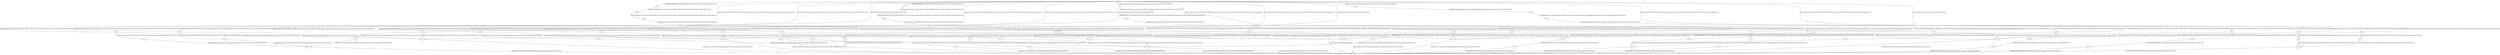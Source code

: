 digraph G {
  0 [shape=circle, ];
  1 [shape=circle, ];
  2 [shape=circle, ];
  3 [shape=circle, ];
  4 [shape=circle, ];
  9 [shape=circle, ];
  22 [shape=circle, ];
  43 [shape=circle, ];
  45 [shape=circle, ];
  50 [shape=circle, ];
  84 [shape=circle, ];
  85 [shape=circle, ];
  184 [shape=circle, ];
  185 [shape=circle, ];
  186 [shape=circle, ];
  325 [shape=circle, ];
  326 [shape=circle, ];
  327 [shape=circle, ];
  328 [shape=circle, ];
  340 [shape=circle, ];
  347 [shape=circle, ];
  349 [shape=circle, ];
  350 [shape=circle, ];
  351 [shape=circle, ];
  404 [shape=circle, ];
  407 [shape=circle, ];
  410 [shape=circle, ];
  423 [shape=circle, ];
  426 [shape=circle, ];
  479 [shape=circle, ];
  484 [shape=circle, ];
  501 [shape=circle, ];
  534 [shape=circle, ];
  535 [shape=circle, ];
  598 [shape=circle, ];
  603 [shape=circle, ];
  608 [shape=circle, ];
  611 [shape=circle, ];
  2148 [shape=circle, ];
  2159 [shape=circle, ];
  2246 [shape=circle, ];
  2251 [shape=circle, ];
  2262 [shape=circle, ];
  2288 [shape=circle, ];
  2290 [shape=circle, ];
  2310 [shape=circle, ];
  2327 [shape=circle, ];
  2328 [shape=circle, ];
  2344 [shape=circle, ];
  2395 [shape=circle, ];
  2397 [shape=circle, ];
  2399 [shape=circle, ];
  2411 [shape=circle, ];
  2466 [shape=circle, ];
  2471 [shape=circle, ];
  2486 [shape=circle, ];
  2524 [shape=circle, ];
  2601 [shape=circle, ];
  2606 [shape=circle, ];
  2611 [shape=circle, ];
  2629 [shape=circle, ];
  3766 [shape=circle, ];
  3917 [shape=circle, ];
  3929 [shape=circle, ];
  4297 [shape=circle, ];
  4342 [shape=circle, ];
  4372 [shape=circle, ];
  4432 [shape=circle, ];
  4462 [shape=circle, ];
  4492 [shape=circle, ];
  10382 [shape=circle, ];
  11032 [shape=circle, ];
  11926 [shape=circle, ];
  
  
  0 -> 1 [label="((IAttacker(CTimerEnable 2))(((OTime((k 15)(gie false)(umem_val 0)(reg_val 0)(timerA_counter 0)(mode UM))))()8))",
          ];
  0 -> 2 [label="((IAttacker(CTimerEnable 3))(((OTime((k 16)(gie false)(umem_val 0)(reg_val 0)(timerA_counter 0)(mode UM))))()8))",
          ];
  0 -> 4 [label="((IAttacker(CTimerEnable 1))(((OTime((k 15)(gie false)(umem_val 0)(reg_val 0)(timerA_counter 0)(mode UM))))()8))",
          ];
  0 -> 9 [label="((IAttacker(CTimerEnable 4))(((OTime((k 15)(gie false)(umem_val 0)(reg_val 0)(timerA_counter 0)(mode UM))))()8))",
          ];
  1 -> 22 [label="((IAttacker(CCreateEncl(enc_s enc_e data_s data_e)))(((OTime((k 648)(gie true)(umem_val 0)(reg_val 0)(timerA_counter 0)(mode UM))))()18))",
           ];
  2 -> 43 [label="((IAttacker(CCreateEncl(enc_s enc_e data_s data_e)))(((OTime((k 648)(gie true)(umem_val 0)(reg_val 0)(timerA_counter 0)(mode UM))))()18))",
           ];
  4 -> 45 [label="((IAttacker(CCreateEncl(enc_s enc_e data_s data_e)))(((OTime((k 648)(gie true)(umem_val 0)(reg_val 0)(timerA_counter 0)(mode UM))))()18))",
           ];
  9 -> 50 [label="((IAttacker(CCreateEncl(enc_s enc_e data_s data_e)))(((OTime((k 648)(gie true)(umem_val 0)(reg_val 0)(timerA_counter 0)(mode UM))))()18))",
           ];
  22 -> 85 [label="((IAttacker(CJmpIn enc_s))(((OTime((k 18)(gie true)(umem_val 0)(reg_val 0)(timerA_counter 0)(mode UM)))(OJmpIn((k 3)(gie true)(umem_val 0)(reg_val 0)(timerA_counter 2)(mode PM))))()23))",
            ];
  43 -> 184 [label="((IAttacker(CJmpIn enc_s))(((OTime((k 18)(gie true)(umem_val 0)(reg_val 0)(timerA_counter 0)(mode UM)))(OJmpIn((k 3)(gie true)(umem_val 0)(reg_val 0)(timerA_counter 2)(mode PM))))()23))",
             ];
  45 -> 325 [label="((IAttacker(CJmpIn enc_s))(((OTime((k 18)(gie true)(umem_val 0)(reg_val 0)(timerA_counter 0)(mode UM)))(OJmpIn((k 3)(gie true)(umem_val 0)(reg_val 0)(timerA_counter 2)(mode PM))))()23))",
             ];
  50 -> 84 [label="((IAttacker(CJmpIn enc_s))(((OTime((k 18)(gie true)(umem_val 0)(reg_val 0)(timerA_counter 0)(mode UM)))(OJmpIn((k 3)(gie true)(umem_val 0)(reg_val 0)(timerA_counter 2)(mode PM))))()23))",
            ];
  84 -> 534 [label="((IEnclave(CInst(I_CMP(S_IMM 0)(D_R(R 4)))))(((OTime((k 1)(gie true)(umem_val 0)(reg_val 0)(timerA_counter 3)(mode PM))))()24))",
             ];
  85 -> 186 [label="((IEnclave(CInst(I_CMP(S_IMM 0)(D_R(R 4)))))(((OTime((k 1)(gie true)(umem_val 0)(reg_val 0)(timerA_counter 3)(mode PM))))()24))",
             ];
  184 -> 185 [label="((IEnclave(CInst(I_CMP(S_IMM 0)(D_R(R 4)))))(((OTime((k 1)(gie true)(umem_val 0)(reg_val 0)(timerA_counter 3)(mode PM))))()24))",
              ];
  185 -> 0 [label="((IEnclave(CIfZ(((CInst(I_MOV(S_IMM 42)(D_AMP_MEM unprot_mem)))(CInst I_NOP))((CInst I_NOP)(CInst(I_MOV(S_IMM 42)(D_AMP_MEM unprot_mem)))))))((OReset)()24))",
            ];
  185 -> 0 [label="((IEnclave(CIfZ(((CInst(I_MOV(S_AMP unprot_mem)(D_R(R 8))))(CInst I_NOP))((CInst I_NOP)(CInst(I_MOV(S_AMP unprot_mem)(D_R(R 8))))))))((OReset)()24))",
            ];
  185 -> 0 [label="((IEnclave(CIfZ((CRst(CInst I_NOP))((CInst I_NOP)CRst))))((OReset)()24))",
            ];
  185 -> 350 [label="((IEnclave(CIfZ(((CInst(I_JMP(S_IMM data_s)))(CInst(I_ADD(S_IMM 1)(D_R(R 4)))))((CInst(I_ADD(S_IMM 1)(D_R(R 4))))(CInst(I_JMP(S_IMM data_s)))))))(((OTime((k 2)(gie true)(umem_val 0)(reg_val 0)(timerA_counter 5)(mode PM)))(OJmpOut((k 3)(gie true)(umem_val 0)(reg_val 0)(timerA_counter 2)(mode UM))))()26))",
              ];
  185 -> 426 [label="((IEnclave(CIfZ(((CInst I_DINT)(CInst I_NOP))((CInst I_NOP)(CInst I_DINT)))))(((OTime((k 6)(gie false)(umem_val 0)(reg_val 0)(timerA_counter 3)(mode PM))))()28))",
              ];
  185 -> 479 [label="((IEnclave(CIfZ(((CInst(I_MOV(S_R(R 5))(D_R(R 5))))(CInst I_NOP))((CInst I_NOP)(CInst(I_MOV(S_R(R 5))(D_R(R 5))))))))(((OTime((k 6)(gie true)(umem_val 0)(reg_val 0)(timerA_counter 3)(mode PM))))()28))",
              ];
  185 -> 479 [label="((IEnclave(CIfZ(((CInst(I_MOV(S_AMP enc_s)(D_AMP_MEM enc_s)))(CInst I_NOP))((CInst I_NOP)(CInst(I_MOV(S_AMP enc_s)(D_AMP_MEM enc_s)))))))(((OTime((k 12)(gie true)(umem_val 0)(reg_val 0)(timerA_counter 3)(mode PM))))()28))",
              ];
  185 -> 484 [label="((IEnclave(CIfZ(((CInst(I_ADD(S_IMM 1)(D_AMP_MEM data_s)))(CInst I_NOP))((CInst I_NOP)(CInst(I_ADD(S_IMM 1)(D_AMP_MEM data_s)))))))(((OTime((k 9)(gie true)(umem_val 0)(reg_val 0)(timerA_counter 0)(mode PM))))()28))",
              ];
  185 -> 501 [label="((IEnclave(CIfZ(((CInst(I_MOV(S_IMM 42)(D_AMP_MEM data_s)))(CInst I_NOP))((CInst I_NOP)(CInst(I_MOV(S_IMM 42)(D_AMP_MEM data_s)))))))(((OTime((k 10)(gie true)(umem_val 0)(reg_val 0)(timerA_counter 1)(mode PM))))()28))",
              ];
  186 -> 0 [label="((IEnclave(CIfZ(((CInst(I_MOV(S_IMM 42)(D_AMP_MEM unprot_mem)))(CInst I_NOP))((CInst I_NOP)(CInst(I_MOV(S_IMM 42)(D_AMP_MEM unprot_mem)))))))((OReset)()24))",
            ];
  186 -> 0 [label="((IEnclave(CIfZ(((CInst(I_MOV(S_AMP unprot_mem)(D_R(R 8))))(CInst I_NOP))((CInst I_NOP)(CInst(I_MOV(S_AMP unprot_mem)(D_R(R 8))))))))((OReset)()24))",
            ];
  186 -> 0 [label="((IEnclave(CIfZ((CRst(CInst I_NOP))((CInst I_NOP)CRst))))((OReset)()24))",
            ];
  186 -> 328 [label="((IEnclave(CIfZ(((CInst(I_ADD(S_IMM 1)(D_AMP_MEM data_s)))(CInst I_NOP))((CInst I_NOP)(CInst(I_ADD(S_IMM 1)(D_AMP_MEM data_s)))))))(((OTime((k 9)(gie true)(umem_val 0)(reg_val 0)(timerA_counter 2)(mode PM))))()28))",
              ];
  186 -> 340 [label="((IEnclave(CIfZ(((CInst(I_MOV(S_R(R 5))(D_R(R 5))))(CInst I_NOP))((CInst I_NOP)(CInst(I_MOV(S_R(R 5))(D_R(R 5))))))))(((OTime((k 6)(gie true)(umem_val 0)(reg_val 0)(timerA_counter 4)(mode PM))))()28))",
              ];
  186 -> 347 [label="((IEnclave(CIfZ(((CInst I_DINT)(CInst I_NOP))((CInst I_NOP)(CInst I_DINT)))))(((OTime((k 6)(gie false)(umem_val 0)(reg_val 0)(timerA_counter 4)(mode PM))))()28))",
              ];
  186 -> 349 [label="((IEnclave(CIfZ(((CInst(I_MOV(S_IMM 42)(D_AMP_MEM data_s)))(CInst I_NOP))((CInst I_NOP)(CInst(I_MOV(S_IMM 42)(D_AMP_MEM data_s)))))))(((OTime((k 10)(gie true)(umem_val 0)(reg_val 0)(timerA_counter 3)(mode PM))))()28))",
              ];
  186 -> 350 [label="((IEnclave(CIfZ(((CInst(I_JMP(S_IMM data_s)))(CInst(I_ADD(S_IMM 1)(D_R(R 4)))))((CInst(I_ADD(S_IMM 1)(D_R(R 4))))(CInst(I_JMP(S_IMM data_s)))))))(((OTime((k 2)(gie true)(umem_val 0)(reg_val 0)(timerA_counter 0)(mode PM)))(OJmpOut((k 3)(gie true)(umem_val 0)(reg_val 0)(timerA_counter 3)(mode UM))))()26))",
              ];
  186 -> 351 [label="((IEnclave(CIfZ(((CInst(I_MOV(S_AMP enc_s)(D_AMP_MEM enc_s)))(CInst I_NOP))((CInst I_NOP)(CInst(I_MOV(S_AMP enc_s)(D_AMP_MEM enc_s)))))))(((OTime((k 12)(gie true)(umem_val 0)(reg_val 0)(timerA_counter 0)(mode PM))))()28))",
              ];
  325 -> 326 [label="((IEnclave(CInst(I_CMP(S_IMM 0)(D_R(R 4)))))(((OTime((k 1)(gie true)(umem_val 0)(reg_val 0)(timerA_counter 3)(mode PM))))()24))",
              ];
  326 -> 0 [label="((IEnclave(CIfZ(((CInst(I_MOV(S_IMM 42)(D_AMP_MEM unprot_mem)))(CInst I_NOP))((CInst I_NOP)(CInst(I_MOV(S_IMM 42)(D_AMP_MEM unprot_mem)))))))((OReset)()24))",
            ];
  326 -> 0 [label="((IEnclave(CIfZ(((CInst(I_MOV(S_AMP unprot_mem)(D_R(R 8))))(CInst I_NOP))((CInst I_NOP)(CInst(I_MOV(S_AMP unprot_mem)(D_R(R 8))))))))((OReset)()24))",
            ];
  326 -> 0 [label="((IEnclave(CIfZ((CRst(CInst I_NOP))((CInst I_NOP)CRst))))((OReset)()24))",
            ];
  326 -> 327 [label="((IEnclave(CIfZ(((CInst(I_ADD(S_IMM 1)(D_AMP_MEM data_s)))(CInst I_NOP))((CInst I_NOP)(CInst(I_ADD(S_IMM 1)(D_AMP_MEM data_s)))))))(((OTime((k 9)(gie true)(umem_val 0)(reg_val 0)(timerA_counter 0)(mode PM))))()28))",
              ];
  326 -> 350 [label="((IEnclave(CIfZ(((CInst(I_JMP(S_IMM data_s)))(CInst(I_ADD(S_IMM 1)(D_R(R 4)))))((CInst(I_ADD(S_IMM 1)(D_R(R 4))))(CInst(I_JMP(S_IMM data_s)))))))(((OTime((k 2)(gie true)(umem_val 0)(reg_val 0)(timerA_counter 1)(mode PM)))(OJmpOut((k 3)(gie true)(umem_val 0)(reg_val 0)(timerA_counter 0)(mode UM))))()26))",
              ];
  326 -> 404 [label="((IEnclave(CIfZ(((CInst(I_MOV(S_IMM 42)(D_AMP_MEM data_s)))(CInst I_NOP))((CInst I_NOP)(CInst(I_MOV(S_IMM 42)(D_AMP_MEM data_s)))))))(((OTime((k 10)(gie true)(umem_val 0)(reg_val 0)(timerA_counter 1)(mode PM))))()28))",
              ];
  326 -> 407 [label="((IEnclave(CIfZ(((CInst I_DINT)(CInst I_NOP))((CInst I_NOP)(CInst I_DINT)))))(((OTime((k 6)(gie false)(umem_val 0)(reg_val 0)(timerA_counter 1)(mode PM))))()28))",
              ];
  326 -> 410 [label="((IEnclave(CIfZ(((CInst(I_MOV(S_R(R 5))(D_R(R 5))))(CInst I_NOP))((CInst I_NOP)(CInst(I_MOV(S_R(R 5))(D_R(R 5))))))))(((OTime((k 6)(gie true)(umem_val 0)(reg_val 0)(timerA_counter 1)(mode PM))))()28))",
              ];
  326 -> 423 [label="((IEnclave(CIfZ(((CInst(I_MOV(S_AMP enc_s)(D_AMP_MEM enc_s)))(CInst I_NOP))((CInst I_NOP)(CInst(I_MOV(S_AMP enc_s)(D_AMP_MEM enc_s)))))))(((OTime((k 12)(gie true)(umem_val 0)(reg_val 0)(timerA_counter 3)(mode PM))))()28))",
              ];
  327 -> 2246 [label="((IEnclave(CInst(I_MOV(S_AMP data_s)(D_R(R 4)))))(((OTime((k 3)(gie true)(umem_val 0)(reg_val 0)(timerA_counter 3)(mode PM))))()29))",
               ];
  327 -> 2251 [label="((IEnclave(CInst(I_JMP(S_IMM enc_e))))(((OJmpOut((k 3)(gie true)(umem_val 0)(reg_val 0)(timerA_counter 3)(mode UM))))()29))",
               ];
  328 -> 2251 [label="((IEnclave(CInst(I_JMP(S_IMM enc_e))))(((OJmpOut((k 3)(gie true)(umem_val 0)(reg_val 0)(timerA_counter 0)(mode UM))))()29))",
               ];
  328 -> 2262 [label="((IEnclave(CInst(I_MOV(S_AMP data_s)(D_R(R 4)))))(((OTime((k 3)(gie true)(umem_val 0)(reg_val 0)(timerA_counter 0)(mode PM))))()29))",
               ];
  340 -> 2288 [label="((IEnclave(CInst(I_MOV(S_AMP data_s)(D_R(R 4)))))(((OTime((k 3)(gie true)(umem_val 0)(reg_val 0)(timerA_counter 2)(mode PM))))()29))",
               ];
  340 -> 2290 [label="((IEnclave(CInst(I_JMP(S_IMM enc_e))))(((OJmpOut((k 3)(gie true)(umem_val 0)(reg_val 0)(timerA_counter 2)(mode UM))))()29))",
               ];
  347 -> 2290 [label="((IEnclave(CInst(I_JMP(S_IMM enc_e))))(((OJmpOut((k 3)(gie false)(umem_val 0)(reg_val 0)(timerA_counter 2)(mode UM))))()29))",
               ];
  347 -> 2310 [label="((IEnclave(CInst(I_MOV(S_AMP data_s)(D_R(R 4)))))(((OTime((k 3)(gie false)(umem_val 0)(reg_val 0)(timerA_counter 2)(mode PM))))()29))",
               ];
  349 -> 2327 [label="((IEnclave(CInst(I_MOV(S_AMP data_s)(D_R(R 4)))))(((OTime((k 3)(gie true)(umem_val 0)(reg_val 0)(timerA_counter 1)(mode PM))))()29))",
               ];
  349 -> 2328 [label="((IEnclave(CInst(I_JMP(S_IMM enc_e))))(((OJmpOut((k 3)(gie true)(umem_val 0)(reg_val 0)(timerA_counter 1)(mode UM))))()29))",
               ];
  350 -> 3 [label="((IAttacker(CInst I_NOP))((OMaybeDiverge)()26))", ];
  351 -> 2344 [label="((IEnclave(CInst(I_MOV(S_AMP data_s)(D_R(R 4)))))(((OTime((k 3)(gie true)(umem_val 0)(reg_val 0)(timerA_counter 3)(mode PM))))()29))",
               ];
  351 -> 3929 [label="((IEnclave(CInst(I_JMP(S_IMM enc_e))))(((OJmpOut((k 3)(gie true)(umem_val 0)(reg_val 0)(timerA_counter 3)(mode UM))))()29))",
               ];
  404 -> 2328 [label="((IEnclave(CInst(I_JMP(S_IMM enc_e))))(((OJmpOut((k 3)(gie true)(umem_val 0)(reg_val 0)(timerA_counter 0)(mode UM))))()29))",
               ];
  404 -> 2395 [label="((IEnclave(CInst(I_MOV(S_AMP data_s)(D_R(R 4)))))(((OTime((k 3)(gie true)(umem_val 0)(reg_val 0)(timerA_counter 0)(mode PM))))()29))",
               ];
  407 -> 2328 [label="((IEnclave(CInst(I_JMP(S_IMM enc_e))))(((OJmpOut((k 3)(gie false)(umem_val 0)(reg_val 0)(timerA_counter 0)(mode UM))))()29))",
               ];
  407 -> 2397 [label="((IEnclave(CInst(I_MOV(S_AMP data_s)(D_R(R 4)))))(((OTime((k 3)(gie false)(umem_val 0)(reg_val 0)(timerA_counter 0)(mode PM))))()29))",
               ];
  410 -> 2328 [label="((IEnclave(CInst(I_JMP(S_IMM enc_e))))(((OJmpOut((k 3)(gie true)(umem_val 0)(reg_val 0)(timerA_counter 0)(mode UM))))()29))",
               ];
  410 -> 2399 [label="((IEnclave(CInst(I_MOV(S_AMP data_s)(D_R(R 4)))))(((OTime((k 3)(gie true)(umem_val 0)(reg_val 0)(timerA_counter 0)(mode PM))))()29))",
               ];
  423 -> 2159 [label="((IEnclave(CInst(I_JMP(S_IMM enc_e))))(((OJmpOut((k 3)(gie true)(umem_val 0)(reg_val 0)(timerA_counter 2)(mode UM))))()29))",
               ];
  423 -> 2411 [label="((IEnclave(CInst(I_MOV(S_AMP data_s)(D_R(R 4)))))(((OTime((k 3)(gie true)(umem_val 0)(reg_val 0)(timerA_counter 2)(mode PM))))()29))",
               ];
  426 -> 2148 [label="((IEnclave(CInst(I_MOV(S_AMP data_s)(D_R(R 4)))))(((OTime((k 3)(gie false)(umem_val 0)(reg_val 0)(timerA_counter 0)(mode PM))))()29))",
               ];
  426 -> 2159 [label="((IEnclave(CInst(I_JMP(S_IMM enc_e))))(((OJmpOut((k 3)(gie false)(umem_val 0)(reg_val 0)(timerA_counter 0)(mode UM))))()29))",
               ];
  479 -> 2159 [label="((IEnclave(CInst(I_JMP(S_IMM enc_e))))(((OJmpOut((k 3)(gie true)(umem_val 0)(reg_val 0)(timerA_counter 0)(mode UM))))()29))",
               ];
  479 -> 2466 [label="((IEnclave(CInst(I_MOV(S_AMP data_s)(D_R(R 4)))))(((OTime((k 3)(gie true)(umem_val 0)(reg_val 0)(timerA_counter 0)(mode PM))))()29))",
               ];
  484 -> 2290 [label="((IEnclave(CInst(I_JMP(S_IMM enc_e))))(((OJmpOut((k 3)(gie true)(umem_val 0)(reg_val 0)(timerA_counter 3)(mode UM))))()29))",
               ];
  484 -> 2471 [label="((IEnclave(CInst(I_MOV(S_AMP data_s)(D_R(R 4)))))(((OTime((k 3)(gie true)(umem_val 0)(reg_val 0)(timerA_counter 3)(mode PM))))()29))",
               ];
  501 -> 2486 [label="((IEnclave(CInst(I_MOV(S_AMP data_s)(D_R(R 4)))))(((OTime((k 3)(gie true)(umem_val 0)(reg_val 0)(timerA_counter 4)(mode PM))))()29))",
               ];
  501 -> 3929 [label="((IEnclave(CInst(I_JMP(S_IMM enc_e))))(((OJmpOut((k 3)(gie true)(umem_val 0)(reg_val 0)(timerA_counter 4)(mode UM))))()29))",
               ];
  534 -> 0 [label="((IEnclave(CIfZ(((CInst(I_MOV(S_IMM 42)(D_AMP_MEM unprot_mem)))(CInst I_NOP))((CInst I_NOP)(CInst(I_MOV(S_IMM 42)(D_AMP_MEM unprot_mem)))))))((OReset)()24))",
            ];
  534 -> 0 [label="((IEnclave(CIfZ(((CInst(I_MOV(S_AMP unprot_mem)(D_R(R 8))))(CInst I_NOP))((CInst I_NOP)(CInst(I_MOV(S_AMP unprot_mem)(D_R(R 8))))))))((OReset)()24))",
            ];
  534 -> 0 [label="((IEnclave(CIfZ((CRst(CInst I_NOP))((CInst I_NOP)CRst))))((OReset)()24))",
            ];
  534 -> 350 [label="((IEnclave(CIfZ(((CInst(I_JMP(S_IMM data_s)))(CInst(I_ADD(S_IMM 1)(D_R(R 4)))))((CInst(I_ADD(S_IMM 1)(D_R(R 4))))(CInst(I_JMP(S_IMM data_s)))))))(((OTime((k 2)(gie true)(umem_val 0)(reg_val 0)(timerA_counter 5)(mode PM)))(OJmpOut((k 3)(gie true)(umem_val 0)(reg_val 0)(timerA_counter 1)(mode UM))))()26))",
              ];
  534 -> 535 [label="((IEnclave(CIfZ(((CInst I_DINT)(CInst I_NOP))((CInst I_NOP)(CInst I_DINT)))))(((OTime((k 6)(gie false)(umem_val 0)(reg_val 0)(timerA_counter 2)(mode PM))))()28))",
              ];
  534 -> 598 [label="((IEnclave(CIfZ(((CInst(I_MOV(S_IMM 42)(D_AMP_MEM data_s)))(CInst I_NOP))((CInst I_NOP)(CInst(I_MOV(S_IMM 42)(D_AMP_MEM data_s)))))))(((OTime((k 10)(gie true)(umem_val 0)(reg_val 0)(timerA_counter 6)(mode PM))))()28))",
              ];
  534 -> 603 [label="((IEnclave(CIfZ(((CInst(I_ADD(S_IMM 1)(D_AMP_MEM data_s)))(CInst I_NOP))((CInst I_NOP)(CInst(I_ADD(S_IMM 1)(D_AMP_MEM data_s)))))))(((OTime((k 9)(gie true)(umem_val 0)(reg_val 0)(timerA_counter 5)(mode PM))))()28))",
              ];
  534 -> 608 [label="((IEnclave(CIfZ(((CInst(I_MOV(S_R(R 5))(D_R(R 5))))(CInst I_NOP))((CInst I_NOP)(CInst(I_MOV(S_R(R 5))(D_R(R 5))))))))(((OTime((k 6)(gie true)(umem_val 0)(reg_val 0)(timerA_counter 2)(mode PM))))()28))",
              ];
  534 -> 611 [label="((IEnclave(CIfZ(((CInst(I_MOV(S_AMP enc_s)(D_AMP_MEM enc_s)))(CInst I_NOP))((CInst I_NOP)(CInst(I_MOV(S_AMP enc_s)(D_AMP_MEM enc_s)))))))(((OTime((k 12)(gie true)(umem_val 0)(reg_val 0)(timerA_counter 1)(mode PM))))()28))",
              ];
  535 -> 2524 [label="((IEnclave(CInst(I_MOV(S_AMP data_s)(D_R(R 4)))))(((OTime((k 3)(gie false)(umem_val 0)(reg_val 0)(timerA_counter 5)(mode PM))))()29))",
               ];
  535 -> 3929 [label="((IEnclave(CInst(I_JMP(S_IMM enc_e))))(((OJmpOut((k 3)(gie false)(umem_val 0)(reg_val 0)(timerA_counter 5)(mode UM))))()29))",
               ];
  598 -> 2251 [label="((IEnclave(CInst(I_JMP(S_IMM enc_e))))(((OJmpOut((k 3)(gie true)(umem_val 0)(reg_val 0)(timerA_counter 2)(mode UM))))()29))",
               ];
  598 -> 2601 [label="((IEnclave(CInst(I_MOV(S_AMP data_s)(D_R(R 4)))))(((OTime((k 3)(gie true)(umem_val 0)(reg_val 0)(timerA_counter 2)(mode PM))))()29))",
               ];
  603 -> 2159 [label="((IEnclave(CInst(I_JMP(S_IMM enc_e))))(((OJmpOut((k 3)(gie true)(umem_val 0)(reg_val 0)(timerA_counter 1)(mode UM))))()29))",
               ];
  603 -> 2606 [label="((IEnclave(CInst(I_MOV(S_AMP data_s)(D_R(R 4)))))(((OTime((k 3)(gie true)(umem_val 0)(reg_val 0)(timerA_counter 1)(mode PM))))()29))",
               ];
  608 -> 2611 [label="((IEnclave(CInst(I_MOV(S_AMP data_s)(D_R(R 4)))))(((OTime((k 3)(gie true)(umem_val 0)(reg_val 0)(timerA_counter 5)(mode PM))))()29))",
               ];
  608 -> 3929 [label="((IEnclave(CInst(I_JMP(S_IMM enc_e))))(((OJmpOut((k 3)(gie true)(umem_val 0)(reg_val 0)(timerA_counter 5)(mode UM))))()29))",
               ];
  611 -> 2290 [label="((IEnclave(CInst(I_JMP(S_IMM enc_e))))(((OJmpOut((k 3)(gie true)(umem_val 0)(reg_val 0)(timerA_counter 4)(mode UM))))()29))",
               ];
  611 -> 2629 [label="((IEnclave(CInst(I_MOV(S_AMP data_s)(D_R(R 4)))))(((OTime((k 3)(gie true)(umem_val 0)(reg_val 0)(timerA_counter 4)(mode PM))))()29))",
               ];
  2148 -> 4297 [label="((IEnclave(CInst(I_JMP(S_IMM enc_e))))(((OJmpOut((k 3)(gie false)(umem_val 0)(reg_val 0)(timerA_counter 3)(mode UM))))()30))",
                ];
  2159 -> 3 [label="((IAttacker(CInst I_NOP))(((OTime((k 1)(gie false)(umem_val 0)(reg_val 0)(timerA_counter 0)(mode UM))))()32))",
             ];
  2246 -> 3766 [label="((IEnclave(CInst(I_JMP(S_IMM enc_e))))(((OJmpOut((k 3)(gie true)(umem_val 0)(reg_val 1)(timerA_counter 2)(mode UM))))()30))",
                ];
  2251 -> 3 [label="((IAttacker(CInst I_NOP))(((OTime((k 1)(gie false)(umem_val 0)(reg_val 0)(timerA_counter 1)(mode UM))))()32))",
             ];
  2262 -> 4342 [label="((IEnclave(CInst(I_JMP(S_IMM enc_e))))(((OJmpOut((k 3)(gie true)(umem_val 0)(reg_val 1)(timerA_counter 3)(mode UM))))()30))",
                ];
  2288 -> 4372 [label="((IEnclave(CInst(I_JMP(S_IMM enc_e))))(((OJmpOut((k 3)(gie true)(umem_val 0)(reg_val 0)(timerA_counter 0)(mode UM))))()30))",
                ];
  2290 -> 3 [label="((IAttacker(CInst I_NOP))(((OTime((k 1)(gie false)(umem_val 0)(reg_val 0)(timerA_counter 3)(mode UM))))()32))",
             ];
  2310 -> 4372 [label="((IEnclave(CInst(I_JMP(S_IMM enc_e))))(((OJmpOut((k 3)(gie false)(umem_val 0)(reg_val 0)(timerA_counter 0)(mode UM))))()30))",
                ];
  2327 -> 4432 [label="((IEnclave(CInst(I_JMP(S_IMM enc_e))))(((OJmpOut((k 3)(gie true)(umem_val 0)(reg_val 42)(timerA_counter 4)(mode UM))))()30))",
                ];
  2328 -> 3 [label="((IAttacker(CInst I_NOP))(((OTime((k 1)(gie false)(umem_val 0)(reg_val 0)(timerA_counter 2)(mode UM))))()32))",
             ];
  2344 -> 3917 [label="((IEnclave(CInst(I_JMP(S_IMM enc_e))))(((OJmpOut((k 3)(gie true)(umem_val 0)(reg_val 0)(timerA_counter 1)(mode UM))))()30))",
                ];
  2395 -> 4462 [label="((IEnclave(CInst(I_JMP(S_IMM enc_e))))(((OJmpOut((k 3)(gie true)(umem_val 0)(reg_val 42)(timerA_counter 3)(mode UM))))()30))",
                ];
  2397 -> 4372 [label="((IEnclave(CInst(I_JMP(S_IMM enc_e))))(((OJmpOut((k 3)(gie false)(umem_val 0)(reg_val 0)(timerA_counter 3)(mode UM))))()30))",
                ];
  2399 -> 4372 [label="((IEnclave(CInst(I_JMP(S_IMM enc_e))))(((OJmpOut((k 3)(gie true)(umem_val 0)(reg_val 0)(timerA_counter 3)(mode UM))))()30))",
                ];
  2411 -> 4297 [label="((IEnclave(CInst(I_JMP(S_IMM enc_e))))(((OJmpOut((k 3)(gie true)(umem_val 0)(reg_val 0)(timerA_counter 1)(mode UM))))()30))",
                ];
  2466 -> 4297 [label="((IEnclave(CInst(I_JMP(S_IMM enc_e))))(((OJmpOut((k 3)(gie true)(umem_val 0)(reg_val 0)(timerA_counter 3)(mode UM))))()30))",
                ];
  2471 -> 3766 [label="((IEnclave(CInst(I_JMP(S_IMM enc_e))))(((OJmpOut((k 3)(gie true)(umem_val 0)(reg_val 1)(timerA_counter 0)(mode UM))))()30))",
                ];
  2486 -> 4462 [label="((IEnclave(CInst(I_JMP(S_IMM enc_e))))(((OJmpOut((k 3)(gie true)(umem_val 0)(reg_val 42)(timerA_counter 1)(mode UM))))()30))",
                ];
  2524 -> 4492 [label="((IEnclave(CInst(I_JMP(S_IMM enc_e))))(((OJmpOut((k 3)(gie false)(umem_val 0)(reg_val 0)(timerA_counter 1)(mode UM))))()30))",
                ];
  2601 -> 10382 [label="((IEnclave(CInst(I_JMP(S_IMM enc_e))))(((OJmpOut((k 3)(gie true)(umem_val 0)(reg_val 42)(timerA_counter 5)(mode UM))))()30))",
                 ];
  2606 -> 11032 [label="((IEnclave(CInst(I_JMP(S_IMM enc_e))))(((OJmpOut((k 3)(gie true)(umem_val 0)(reg_val 1)(timerA_counter 4)(mode UM))))()30))",
                 ];
  2611 -> 4492 [label="((IEnclave(CInst(I_JMP(S_IMM enc_e))))(((OJmpOut((k 3)(gie true)(umem_val 0)(reg_val 0)(timerA_counter 1)(mode UM))))()30))",
                ];
  2629 -> 11926 [label="((IEnclave(CInst(I_JMP(S_IMM enc_e))))(((OJmpOut((k 3)(gie true)(umem_val 0)(reg_val 0)(timerA_counter 0)(mode UM))))()30))",
                 ];
  3766 -> 3 [label="((IAttacker(CInst I_NOP))(((OTime((k 1)(gie false)(umem_val 0)(reg_val 1)(timerA_counter 0)(mode UM))))()33))",
             ];
  3917 -> 3 [label="((IAttacker(CInst I_NOP))(((OTime((k 1)(gie false)(umem_val 0)(reg_val 0)(timerA_counter 2)(mode UM))))()33))",
             ];
  3929 -> 3 [label="((IAttacker(CInst I_NOP))(((OTime((k 1)(gie false)(umem_val 0)(reg_val 0)(timerA_counter 4)(mode UM))))()32))",
             ];
  4297 -> 3 [label="((IAttacker(CInst I_NOP))(((OTime((k 1)(gie false)(umem_val 0)(reg_val 0)(timerA_counter 3)(mode UM))))()33))",
             ];
  4342 -> 3 [label="((IAttacker(CInst I_NOP))(((OTime((k 1)(gie false)(umem_val 0)(reg_val 1)(timerA_counter 4)(mode UM))))()33))",
             ];
  4372 -> 3 [label="((IAttacker(CInst I_NOP))(((OTime((k 1)(gie false)(umem_val 0)(reg_val 0)(timerA_counter 1)(mode UM))))()33))",
             ];
  4432 -> 3 [label="((IAttacker(CInst I_NOP))(((OTime((k 1)(gie false)(umem_val 0)(reg_val 42)(timerA_counter 0)(mode UM))))()33))",
             ];
  4462 -> 3 [label="((IAttacker(CInst I_NOP))(((OTime((k 1)(gie false)(umem_val 0)(reg_val 42)(timerA_counter 1)(mode UM))))()33))",
             ];
  4492 -> 3 [label="((IAttacker(CInst I_NOP))(((OTime((k 1)(gie false)(umem_val 0)(reg_val 0)(timerA_counter 0)(mode UM))))()33))",
             ];
  10382 -> 3 [label="((IAttacker(CInst I_NOP))(((OTime((k 1)(gie false)(umem_val 0)(reg_val 42)(timerA_counter 4)(mode UM))))()33))",
              ];
  11032 -> 3 [label="((IAttacker(CInst I_NOP))(((OTime((k 1)(gie false)(umem_val 0)(reg_val 1)(timerA_counter 3)(mode UM))))()33))",
              ];
  11926 -> 3 [label="((IAttacker(CInst I_NOP))(((OTime((k 1)(gie false)(umem_val 0)(reg_val 0)(timerA_counter 6)(mode UM))))()33))",
              ];
  
  }